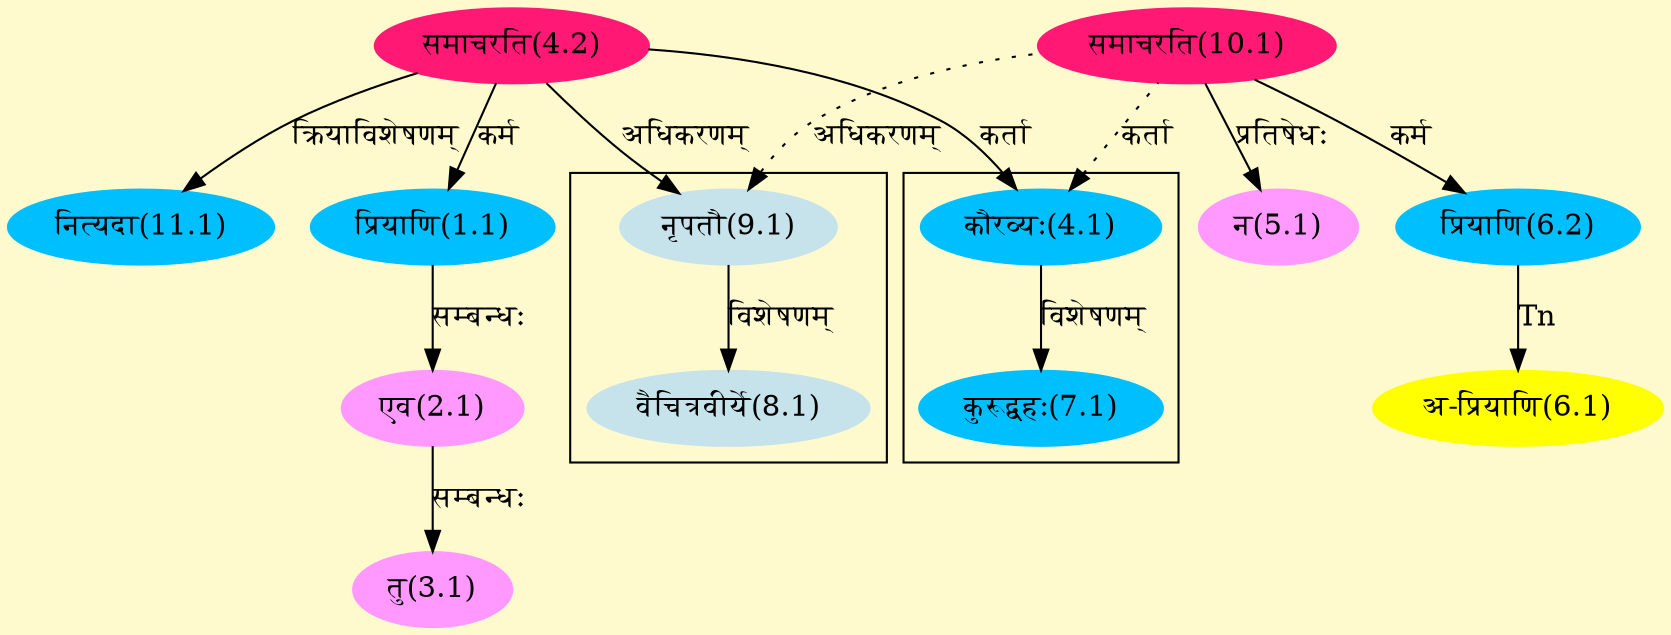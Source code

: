 digraph G{
rankdir=BT;
 compound=true;
 bgcolor="lemonchiffon1";

subgraph cluster_1{
Node7_1 [style=filled, color="#00BFFF" label = "कुरूद्वहः(7.1)"]
Node4_1 [style=filled, color="#00BFFF" label = "कौरव्यः(4.1)"]

}

subgraph cluster_2{
Node8_1 [style=filled, color="#C6E2EB" label = "वैचित्रवीर्ये(8.1)"]
Node9_1 [style=filled, color="#C6E2EB" label = "नृपतौ(9.1)"]

}
Node1_1 [style=filled, color="#00BFFF" label = "प्रियाणि(1.1)"]
Node4_2 [style=filled, color="#FF1975" label = "समाचरति(4.2)"]
Node2_1 [style=filled, color="#FF99FF" label = "एव(2.1)"]
Node3_1 [style=filled, color="#FF99FF" label = "तु(3.1)"]
Node4_1 [style=filled, color="#00BFFF" label = "कौरव्यः(4.1)"]
Node10_1 [style=filled, color="#FF1975" label = "समाचरति(10.1)"]
Node5_1 [style=filled, color="#FF99FF" label = "न(5.1)"]
Node6_1 [style=filled, color="#FFFF00" label = "अ-प्रियाणि(6.1)"]
Node6_2 [style=filled, color="#00BFFF" label = "प्रियाणि(6.2)"]
Node9_1 [style=filled, color="#C6E2EB" label = "नृपतौ(9.1)"]
Node11_1 [style=filled, color="#00BFFF" label = "नित्यदा(11.1)"]
/* Start of Relations section */

Node1_1 -> Node4_2 [  label="कर्म"  dir="back" ]
Node2_1 -> Node1_1 [  label="सम्बन्धः"  dir="back" ]
Node3_1 -> Node2_1 [  label="सम्बन्धः"  dir="back" ]
Node4_1 -> Node4_2 [  label="कर्ता"  dir="back" ]
Node4_1 -> Node10_1 [ style=dotted label="कर्ता"  dir="back" ]
Node5_1 -> Node10_1 [  label="प्रतिषेधः"  dir="back" ]
Node6_1 -> Node6_2 [  label="Tn"  dir="back" ]
Node6_2 -> Node10_1 [  label="कर्म"  dir="back" ]
Node7_1 -> Node4_1 [  label="विशेषणम्"  dir="back" ]
Node8_1 -> Node9_1 [  label="विशेषणम्"  dir="back" ]
Node9_1 -> Node4_2 [  label="अधिकरणम्"  dir="back" ]
Node9_1 -> Node10_1 [ style=dotted label="अधिकरणम्"  dir="back" ]
Node11_1 -> Node4_2 [  label="क्रियाविशेषणम्"  dir="back" ]
}
